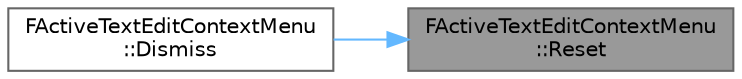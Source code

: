 digraph "FActiveTextEditContextMenu::Reset"
{
 // INTERACTIVE_SVG=YES
 // LATEX_PDF_SIZE
  bgcolor="transparent";
  edge [fontname=Helvetica,fontsize=10,labelfontname=Helvetica,labelfontsize=10];
  node [fontname=Helvetica,fontsize=10,shape=box,height=0.2,width=0.4];
  rankdir="RL";
  Node1 [id="Node000001",label="FActiveTextEditContextMenu\l::Reset",height=0.2,width=0.4,color="gray40", fillcolor="grey60", style="filled", fontcolor="black",tooltip="Called to reset the active context menu state."];
  Node1 -> Node2 [id="edge1_Node000001_Node000002",dir="back",color="steelblue1",style="solid",tooltip=" "];
  Node2 [id="Node000002",label="FActiveTextEditContextMenu\l::Dismiss",height=0.2,width=0.4,color="grey40", fillcolor="white", style="filled",URL="$d1/d36/classFActiveTextEditContextMenu.html#a5f842de8cd23956bf37c02a376934b0e",tooltip="Called to dismiss the active context menu."];
}

